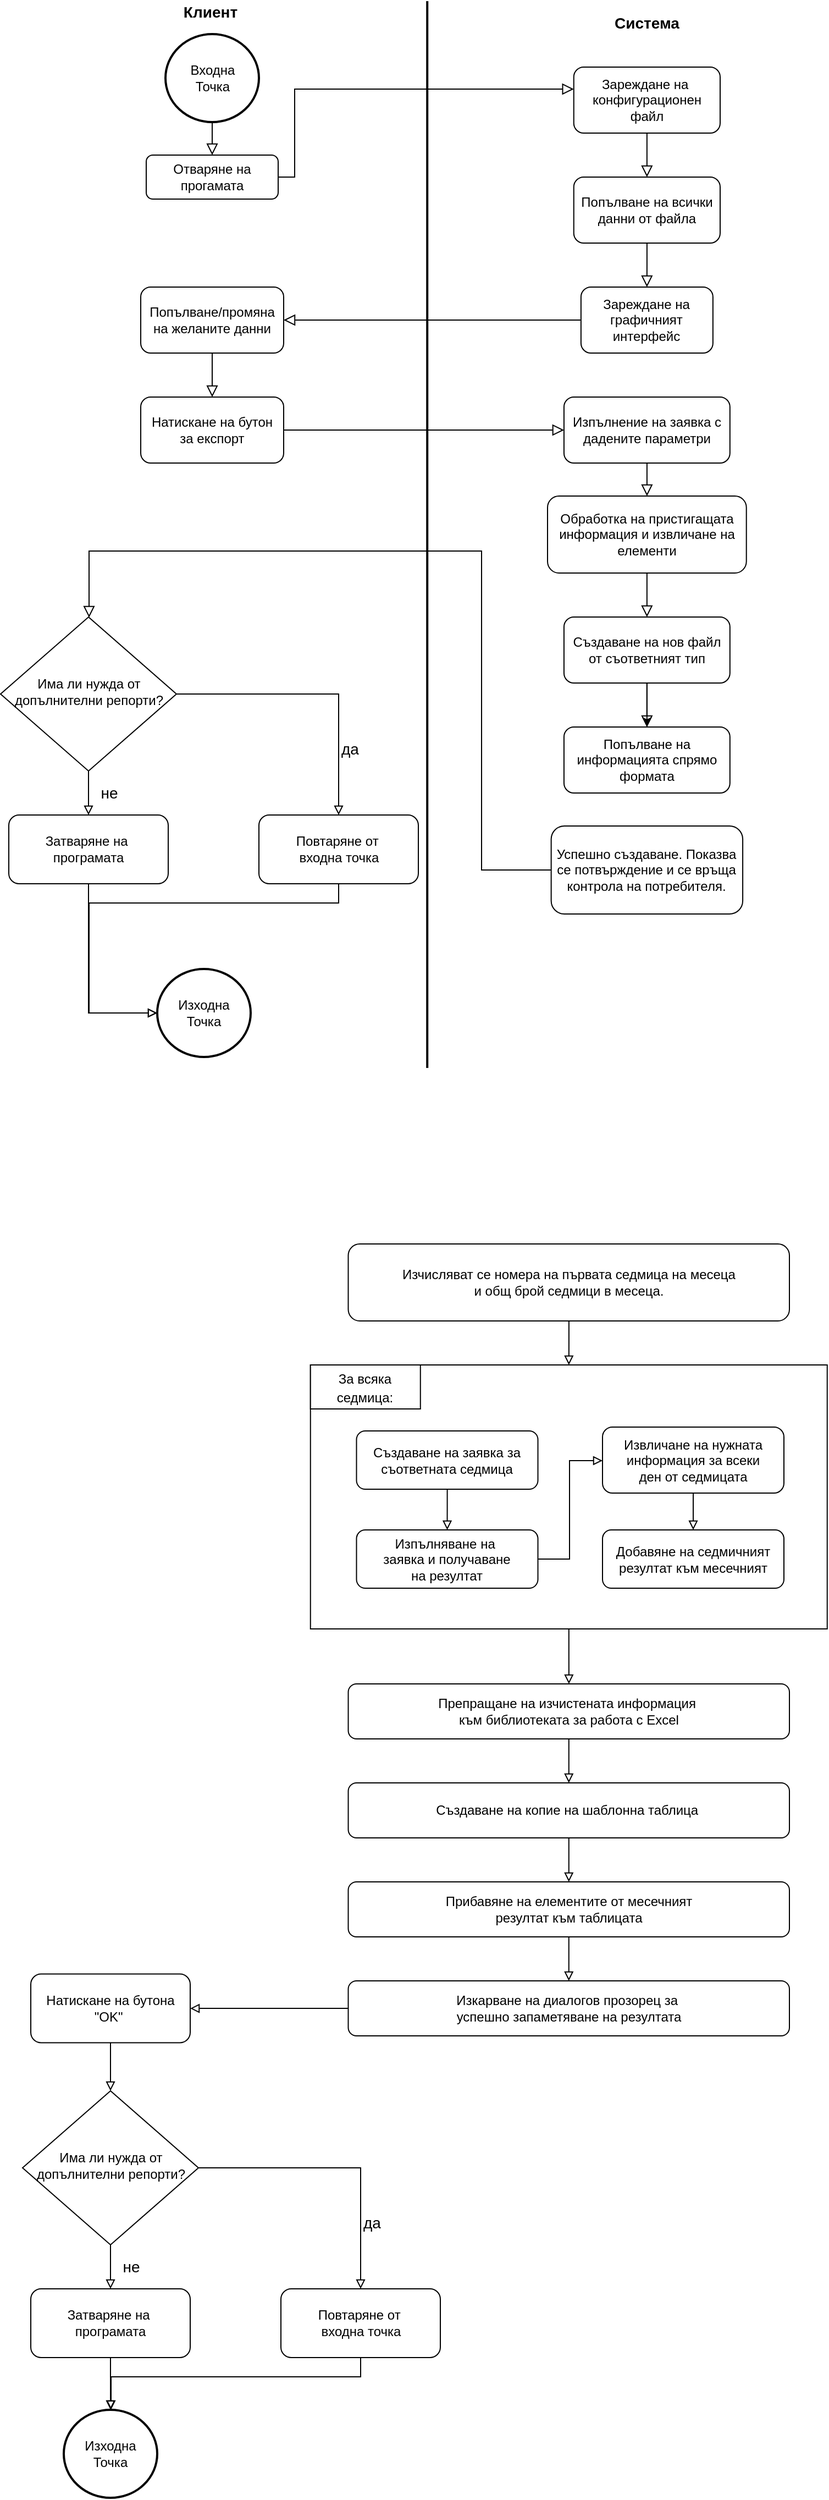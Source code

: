 <mxfile version="16.5.6" type="device"><diagram id="C5RBs43oDa-KdzZeNtuy" name="Page-1"><mxGraphModel dx="1117" dy="629" grid="1" gridSize="10" guides="1" tooltips="1" connect="1" arrows="1" fold="1" page="1" pageScale="1" pageWidth="827" pageHeight="1169" math="0" shadow="0"><root><mxCell id="WIyWlLk6GJQsqaUBKTNV-0"/><mxCell id="WIyWlLk6GJQsqaUBKTNV-1" parent="WIyWlLk6GJQsqaUBKTNV-0"/><mxCell id="Zt4qBcHFqbIiTB11ufBs-75" style="edgeStyle=orthogonalEdgeStyle;rounded=0;orthogonalLoop=1;jettySize=auto;html=1;endArrow=block;endFill=0;fontSize=14;" parent="WIyWlLk6GJQsqaUBKTNV-1" source="Zt4qBcHFqbIiTB11ufBs-56" target="Zt4qBcHFqbIiTB11ufBs-73" edge="1"><mxGeometry relative="1" as="geometry"/></mxCell><mxCell id="Zt4qBcHFqbIiTB11ufBs-56" value="" style="rounded=0;whiteSpace=wrap;html=1;fontSize=14;" parent="WIyWlLk6GJQsqaUBKTNV-1" vertex="1"><mxGeometry x="314.38" y="1250" width="470" height="240" as="geometry"/></mxCell><mxCell id="Zt4qBcHFqbIiTB11ufBs-57" value="&lt;font style=&quot;font-size: 12px&quot;&gt;За всяка&lt;br&gt;седмица:&lt;/font&gt;" style="rounded=0;whiteSpace=wrap;html=1;fontSize=14;" parent="WIyWlLk6GJQsqaUBKTNV-1" vertex="1"><mxGeometry x="314.38" y="1250" width="100" height="40" as="geometry"/></mxCell><mxCell id="WIyWlLk6GJQsqaUBKTNV-2" value="" style="rounded=0;html=1;jettySize=auto;orthogonalLoop=1;fontSize=11;endArrow=block;endFill=0;endSize=8;strokeWidth=1;shadow=0;labelBackgroundColor=none;edgeStyle=orthogonalEdgeStyle;" parent="WIyWlLk6GJQsqaUBKTNV-1" source="Zt4qBcHFqbIiTB11ufBs-0" target="WIyWlLk6GJQsqaUBKTNV-3" edge="1"><mxGeometry relative="1" as="geometry"><mxPoint x="335" y="90" as="targetPoint"/></mxGeometry></mxCell><mxCell id="WIyWlLk6GJQsqaUBKTNV-3" value="Отваряне на прогамата" style="rounded=1;whiteSpace=wrap;html=1;fontSize=12;glass=0;strokeWidth=1;shadow=0;" parent="WIyWlLk6GJQsqaUBKTNV-1" vertex="1"><mxGeometry x="165" y="150" width="120" height="40" as="geometry"/></mxCell><mxCell id="Zt4qBcHFqbIiTB11ufBs-1" value="" style="rounded=0;html=1;jettySize=auto;orthogonalLoop=1;fontSize=11;endArrow=block;endFill=0;endSize=8;strokeWidth=1;shadow=0;labelBackgroundColor=none;edgeStyle=orthogonalEdgeStyle;" parent="WIyWlLk6GJQsqaUBKTNV-1" source="WIyWlLk6GJQsqaUBKTNV-3" target="Zt4qBcHFqbIiTB11ufBs-14" edge="1"><mxGeometry relative="1" as="geometry"><mxPoint x="-193.75" y="370" as="sourcePoint"/><mxPoint x="-83.75" y="370" as="targetPoint"/><Array as="points"><mxPoint x="300" y="170"/><mxPoint x="300" y="90"/></Array></mxGeometry></mxCell><mxCell id="Zt4qBcHFqbIiTB11ufBs-2" value="&lt;p class=&quot;MsoNormal&quot;&gt;&lt;span lang=&quot;BG&quot;&gt;Зареждане на&lt;br/&gt;графичният интерфейс&lt;/span&gt;&lt;/p&gt;" style="rounded=1;whiteSpace=wrap;html=1;fontSize=12;glass=0;strokeWidth=1;shadow=0;" parent="WIyWlLk6GJQsqaUBKTNV-1" vertex="1"><mxGeometry x="560.43" y="270" width="120" height="60" as="geometry"/></mxCell><mxCell id="Zt4qBcHFqbIiTB11ufBs-0" value="Входна&lt;br&gt;Точка" style="strokeWidth=2;html=1;shape=mxgraph.flowchart.start_2;whiteSpace=wrap;" parent="WIyWlLk6GJQsqaUBKTNV-1" vertex="1"><mxGeometry x="182.5" y="40" width="85" height="80" as="geometry"/></mxCell><mxCell id="Zt4qBcHFqbIiTB11ufBs-5" value="" style="line;strokeWidth=2;direction=south;html=1;" parent="WIyWlLk6GJQsqaUBKTNV-1" vertex="1"><mxGeometry x="414.38" y="10" width="12.44" height="970" as="geometry"/></mxCell><mxCell id="Zt4qBcHFqbIiTB11ufBs-6" value="Клиент" style="text;html=1;align=center;verticalAlign=middle;resizable=0;points=[];autosize=1;fontSize=14;fontStyle=1" parent="WIyWlLk6GJQsqaUBKTNV-1" vertex="1"><mxGeometry x="192.5" y="10" width="60" height="20" as="geometry"/></mxCell><mxCell id="Zt4qBcHFqbIiTB11ufBs-7" value="Система" style="text;html=1;align=center;verticalAlign=middle;resizable=0;points=[];autosize=1;fontStyle=1;fontSize=14;" parent="WIyWlLk6GJQsqaUBKTNV-1" vertex="1"><mxGeometry x="585.43" y="20" width="70" height="20" as="geometry"/></mxCell><mxCell id="Zt4qBcHFqbIiTB11ufBs-14" value="Зареждане на&amp;nbsp;&lt;br&gt;конфигурационен &lt;br&gt;файл" style="rounded=1;whiteSpace=wrap;html=1;fontSize=12;glass=0;strokeWidth=1;shadow=0;" parent="WIyWlLk6GJQsqaUBKTNV-1" vertex="1"><mxGeometry x="553.87" y="70" width="133.12" height="60" as="geometry"/></mxCell><mxCell id="Zt4qBcHFqbIiTB11ufBs-58" style="edgeStyle=orthogonalEdgeStyle;rounded=0;orthogonalLoop=1;jettySize=auto;html=1;endArrow=block;endFill=0;fontSize=14;" parent="WIyWlLk6GJQsqaUBKTNV-1" source="Zt4qBcHFqbIiTB11ufBs-46" target="Zt4qBcHFqbIiTB11ufBs-56" edge="1"><mxGeometry relative="1" as="geometry"/></mxCell><mxCell id="Zt4qBcHFqbIiTB11ufBs-46" value="&lt;p class=&quot;MsoNormal&quot;&gt;&lt;span lang=&quot;BG&quot;&gt;Изчисляват се номера на първата седмица на месеца &lt;br&gt;и общ брой седмици в месеца.&lt;/span&gt;&lt;/p&gt;" style="rounded=1;whiteSpace=wrap;html=1;fontSize=12;glass=0;strokeWidth=1;shadow=0;" parent="WIyWlLk6GJQsqaUBKTNV-1" vertex="1"><mxGeometry x="348.75" y="1140" width="401.25" height="70" as="geometry"/></mxCell><mxCell id="Zt4qBcHFqbIiTB11ufBs-60" style="edgeStyle=orthogonalEdgeStyle;rounded=0;orthogonalLoop=1;jettySize=auto;html=1;entryX=0.5;entryY=0;entryDx=0;entryDy=0;endArrow=block;endFill=0;fontSize=14;" parent="WIyWlLk6GJQsqaUBKTNV-1" source="Zt4qBcHFqbIiTB11ufBs-59" target="Zt4qBcHFqbIiTB11ufBs-61" edge="1"><mxGeometry relative="1" as="geometry"/></mxCell><mxCell id="Zt4qBcHFqbIiTB11ufBs-59" value="Създаване на заявка за съответната седмица" style="rounded=1;whiteSpace=wrap;html=1;fontSize=12;glass=0;strokeWidth=1;shadow=0;" parent="WIyWlLk6GJQsqaUBKTNV-1" vertex="1"><mxGeometry x="356.25" y="1310" width="165" height="53" as="geometry"/></mxCell><mxCell id="Zt4qBcHFqbIiTB11ufBs-63" style="edgeStyle=orthogonalEdgeStyle;rounded=0;orthogonalLoop=1;jettySize=auto;html=1;endArrow=block;endFill=0;fontSize=14;" parent="WIyWlLk6GJQsqaUBKTNV-1" source="Zt4qBcHFqbIiTB11ufBs-61" target="Zt4qBcHFqbIiTB11ufBs-62" edge="1"><mxGeometry relative="1" as="geometry"><Array as="points"><mxPoint x="550" y="1427"/><mxPoint x="550" y="1337"/></Array></mxGeometry></mxCell><mxCell id="Zt4qBcHFqbIiTB11ufBs-61" value="Изпълняване на&amp;nbsp;&lt;br&gt;заявка и получаване&lt;br&gt;на резултат" style="rounded=1;whiteSpace=wrap;html=1;fontSize=12;glass=0;strokeWidth=1;shadow=0;" parent="WIyWlLk6GJQsqaUBKTNV-1" vertex="1"><mxGeometry x="356.25" y="1400" width="165" height="53" as="geometry"/></mxCell><mxCell id="Zt4qBcHFqbIiTB11ufBs-72" style="edgeStyle=orthogonalEdgeStyle;rounded=0;orthogonalLoop=1;jettySize=auto;html=1;endArrow=block;endFill=0;fontSize=14;" parent="WIyWlLk6GJQsqaUBKTNV-1" source="Zt4qBcHFqbIiTB11ufBs-62" target="Zt4qBcHFqbIiTB11ufBs-64" edge="1"><mxGeometry relative="1" as="geometry"/></mxCell><mxCell id="Zt4qBcHFqbIiTB11ufBs-62" value="Извличане на нужната информация за всеки&lt;br&gt;ден от седмицата" style="rounded=1;whiteSpace=wrap;html=1;fontSize=12;glass=0;strokeWidth=1;shadow=0;" parent="WIyWlLk6GJQsqaUBKTNV-1" vertex="1"><mxGeometry x="580" y="1306.5" width="165" height="60" as="geometry"/></mxCell><mxCell id="Zt4qBcHFqbIiTB11ufBs-64" value="Добавяне на седмичният резултат към месечният" style="rounded=1;whiteSpace=wrap;html=1;fontSize=12;glass=0;strokeWidth=1;shadow=0;" parent="WIyWlLk6GJQsqaUBKTNV-1" vertex="1"><mxGeometry x="580" y="1400" width="165" height="53" as="geometry"/></mxCell><mxCell id="Zt4qBcHFqbIiTB11ufBs-79" style="edgeStyle=orthogonalEdgeStyle;rounded=0;orthogonalLoop=1;jettySize=auto;html=1;endArrow=block;endFill=0;fontSize=14;" parent="WIyWlLk6GJQsqaUBKTNV-1" source="Zt4qBcHFqbIiTB11ufBs-73" target="Zt4qBcHFqbIiTB11ufBs-77" edge="1"><mxGeometry relative="1" as="geometry"/></mxCell><mxCell id="Zt4qBcHFqbIiTB11ufBs-73" value="&lt;p class=&quot;MsoNormal&quot;&gt;Препращане на изчистената информация&amp;nbsp;&lt;br&gt;&lt;span&gt;към библиотеката за работа с Excel&lt;/span&gt;&lt;/p&gt;" style="rounded=1;whiteSpace=wrap;html=1;fontSize=12;glass=0;strokeWidth=1;shadow=0;" parent="WIyWlLk6GJQsqaUBKTNV-1" vertex="1"><mxGeometry x="348.76" y="1540" width="401.25" height="50" as="geometry"/></mxCell><mxCell id="Zt4qBcHFqbIiTB11ufBs-80" style="edgeStyle=orthogonalEdgeStyle;rounded=0;orthogonalLoop=1;jettySize=auto;html=1;endArrow=block;endFill=0;fontSize=14;" parent="WIyWlLk6GJQsqaUBKTNV-1" source="Zt4qBcHFqbIiTB11ufBs-77" target="Zt4qBcHFqbIiTB11ufBs-78" edge="1"><mxGeometry relative="1" as="geometry"/></mxCell><mxCell id="Zt4qBcHFqbIiTB11ufBs-77" value="&lt;p class=&quot;MsoNormal&quot;&gt;Създаване на копие на шаблонна таблица&amp;nbsp;&lt;/p&gt;" style="rounded=1;whiteSpace=wrap;html=1;fontSize=12;glass=0;strokeWidth=1;shadow=0;" parent="WIyWlLk6GJQsqaUBKTNV-1" vertex="1"><mxGeometry x="348.76" y="1630" width="401.25" height="50" as="geometry"/></mxCell><mxCell id="Zt4qBcHFqbIiTB11ufBs-83" style="edgeStyle=orthogonalEdgeStyle;rounded=0;orthogonalLoop=1;jettySize=auto;html=1;endArrow=block;endFill=0;fontSize=14;" parent="WIyWlLk6GJQsqaUBKTNV-1" source="Zt4qBcHFqbIiTB11ufBs-78" target="Zt4qBcHFqbIiTB11ufBs-82" edge="1"><mxGeometry relative="1" as="geometry"/></mxCell><mxCell id="Zt4qBcHFqbIiTB11ufBs-78" value="&lt;p class=&quot;MsoNormal&quot;&gt;Прибавяне на елементите от месечният &lt;br&gt;резултат към таблицата&lt;/p&gt;" style="rounded=1;whiteSpace=wrap;html=1;fontSize=12;glass=0;strokeWidth=1;shadow=0;" parent="WIyWlLk6GJQsqaUBKTNV-1" vertex="1"><mxGeometry x="348.75" y="1720" width="401.25" height="50" as="geometry"/></mxCell><mxCell id="Zt4qBcHFqbIiTB11ufBs-82" value="&lt;p class=&quot;MsoNormal&quot;&gt;Изкарване на диалогов прозорец за&amp;nbsp;&lt;br&gt;&lt;span&gt;успешно запаметяване на резултата&lt;/span&gt;&lt;/p&gt;" style="rounded=1;whiteSpace=wrap;html=1;fontSize=12;glass=0;strokeWidth=1;shadow=0;" parent="WIyWlLk6GJQsqaUBKTNV-1" vertex="1"><mxGeometry x="348.75" y="1810" width="401.25" height="50" as="geometry"/></mxCell><mxCell id="Zt4qBcHFqbIiTB11ufBs-88" style="edgeStyle=orthogonalEdgeStyle;rounded=0;orthogonalLoop=1;jettySize=auto;html=1;endArrow=block;endFill=0;fontSize=14;" parent="WIyWlLk6GJQsqaUBKTNV-1" source="Zt4qBcHFqbIiTB11ufBs-85" target="Zt4qBcHFqbIiTB11ufBs-89" edge="1"><mxGeometry relative="1" as="geometry"><mxPoint x="132.5" y="1910" as="targetPoint"/></mxGeometry></mxCell><mxCell id="Zt4qBcHFqbIiTB11ufBs-85" value="&lt;p class=&quot;MsoNormal&quot;&gt;Натискане на бутона&lt;br&gt;&lt;span&gt;&quot;OK&quot;&amp;nbsp;&lt;/span&gt;&lt;/p&gt;" style="rounded=1;whiteSpace=wrap;html=1;fontSize=12;glass=0;strokeWidth=1;shadow=0;direction=south;" parent="WIyWlLk6GJQsqaUBKTNV-1" vertex="1"><mxGeometry x="60" y="1803.75" width="145" height="62.5" as="geometry"/></mxCell><mxCell id="Zt4qBcHFqbIiTB11ufBs-86" style="edgeStyle=orthogonalEdgeStyle;rounded=0;orthogonalLoop=1;jettySize=auto;html=1;endArrow=block;endFill=0;fontSize=14;" parent="WIyWlLk6GJQsqaUBKTNV-1" source="Zt4qBcHFqbIiTB11ufBs-82" target="Zt4qBcHFqbIiTB11ufBs-85" edge="1"><mxGeometry relative="1" as="geometry"><mxPoint x="210" y="1835" as="targetPoint"/><mxPoint x="348.75" y="1835" as="sourcePoint"/></mxGeometry></mxCell><mxCell id="Zt4qBcHFqbIiTB11ufBs-94" value="не" style="edgeStyle=orthogonalEdgeStyle;rounded=0;orthogonalLoop=1;jettySize=auto;html=1;endArrow=block;endFill=0;fontSize=14;" parent="WIyWlLk6GJQsqaUBKTNV-1" source="Zt4qBcHFqbIiTB11ufBs-89" target="Zt4qBcHFqbIiTB11ufBs-93" edge="1"><mxGeometry y="18" relative="1" as="geometry"><mxPoint as="offset"/></mxGeometry></mxCell><mxCell id="Zt4qBcHFqbIiTB11ufBs-97" style="edgeStyle=orthogonalEdgeStyle;rounded=0;orthogonalLoop=1;jettySize=auto;html=1;endArrow=block;endFill=0;fontSize=14;" parent="WIyWlLk6GJQsqaUBKTNV-1" source="Zt4qBcHFqbIiTB11ufBs-89" target="Zt4qBcHFqbIiTB11ufBs-96" edge="1"><mxGeometry relative="1" as="geometry"/></mxCell><mxCell id="Zt4qBcHFqbIiTB11ufBs-98" value="да" style="edgeLabel;html=1;align=center;verticalAlign=middle;resizable=0;points=[];fontSize=14;" parent="Zt4qBcHFqbIiTB11ufBs-97" vertex="1" connectable="0"><mxGeometry x="-0.295" y="-4" relative="1" as="geometry"><mxPoint x="66.5" y="46" as="offset"/></mxGeometry></mxCell><mxCell id="Zt4qBcHFqbIiTB11ufBs-89" value="Има ли нужда от допълнителни репорти?" style="rhombus;whiteSpace=wrap;html=1;shadow=0;fontFamily=Helvetica;fontSize=12;align=center;strokeWidth=1;spacing=6;spacingTop=-4;" parent="WIyWlLk6GJQsqaUBKTNV-1" vertex="1"><mxGeometry x="52.5" y="1910" width="160" height="140" as="geometry"/></mxCell><mxCell id="Zt4qBcHFqbIiTB11ufBs-91" value="Изходна&lt;br&gt;Точка" style="strokeWidth=2;html=1;shape=mxgraph.flowchart.start_2;whiteSpace=wrap;" parent="WIyWlLk6GJQsqaUBKTNV-1" vertex="1"><mxGeometry x="90" y="2200" width="85" height="80" as="geometry"/></mxCell><mxCell id="Zt4qBcHFqbIiTB11ufBs-95" style="edgeStyle=orthogonalEdgeStyle;rounded=0;orthogonalLoop=1;jettySize=auto;html=1;endArrow=block;endFill=0;fontSize=14;" parent="WIyWlLk6GJQsqaUBKTNV-1" source="Zt4qBcHFqbIiTB11ufBs-93" target="Zt4qBcHFqbIiTB11ufBs-91" edge="1"><mxGeometry relative="1" as="geometry"/></mxCell><mxCell id="Zt4qBcHFqbIiTB11ufBs-93" value="&lt;p class=&quot;MsoNormal&quot;&gt;Затваряне на&amp;nbsp;&lt;br&gt;програмата&lt;/p&gt;" style="rounded=1;whiteSpace=wrap;html=1;fontSize=12;glass=0;strokeWidth=1;shadow=0;direction=south;" parent="WIyWlLk6GJQsqaUBKTNV-1" vertex="1"><mxGeometry x="60" y="2090" width="145" height="62.5" as="geometry"/></mxCell><mxCell id="Zt4qBcHFqbIiTB11ufBs-100" style="edgeStyle=orthogonalEdgeStyle;rounded=0;orthogonalLoop=1;jettySize=auto;html=1;endArrow=block;endFill=0;fontSize=14;" parent="WIyWlLk6GJQsqaUBKTNV-1" source="Zt4qBcHFqbIiTB11ufBs-96" target="Zt4qBcHFqbIiTB11ufBs-91" edge="1"><mxGeometry relative="1" as="geometry"><Array as="points"><mxPoint x="360" y="2170"/><mxPoint x="133" y="2170"/></Array></mxGeometry></mxCell><mxCell id="Zt4qBcHFqbIiTB11ufBs-96" value="&lt;p class=&quot;MsoNormal&quot;&gt;Повтаряне от&amp;nbsp;&lt;br&gt;входна точка&lt;/p&gt;" style="rounded=1;whiteSpace=wrap;html=1;fontSize=12;glass=0;strokeWidth=1;shadow=0;direction=south;" parent="WIyWlLk6GJQsqaUBKTNV-1" vertex="1"><mxGeometry x="287.5" y="2090" width="145" height="62.5" as="geometry"/></mxCell><mxCell id="9SlrAG6uUUP6hS10DOSV-0" value="Попълване на всички данни от файла" style="rounded=1;whiteSpace=wrap;html=1;fontSize=12;glass=0;strokeWidth=1;shadow=0;" vertex="1" parent="WIyWlLk6GJQsqaUBKTNV-1"><mxGeometry x="553.87" y="170" width="133.12" height="60" as="geometry"/></mxCell><mxCell id="9SlrAG6uUUP6hS10DOSV-8" value="" style="rounded=0;html=1;jettySize=auto;orthogonalLoop=1;fontSize=11;endArrow=block;endFill=0;endSize=8;strokeWidth=1;shadow=0;labelBackgroundColor=none;edgeStyle=orthogonalEdgeStyle;" edge="1" parent="WIyWlLk6GJQsqaUBKTNV-1" source="Zt4qBcHFqbIiTB11ufBs-14" target="9SlrAG6uUUP6hS10DOSV-0"><mxGeometry relative="1" as="geometry"><mxPoint x="339.18" y="160" as="targetPoint"/><mxPoint x="339.18" y="130" as="sourcePoint"/></mxGeometry></mxCell><mxCell id="9SlrAG6uUUP6hS10DOSV-9" value="" style="rounded=0;html=1;jettySize=auto;orthogonalLoop=1;fontSize=11;endArrow=block;endFill=0;endSize=8;strokeWidth=1;shadow=0;labelBackgroundColor=none;edgeStyle=orthogonalEdgeStyle;" edge="1" parent="WIyWlLk6GJQsqaUBKTNV-1" source="9SlrAG6uUUP6hS10DOSV-0" target="Zt4qBcHFqbIiTB11ufBs-2"><mxGeometry relative="1" as="geometry"><mxPoint x="349.18" y="170" as="targetPoint"/><mxPoint x="349.18" y="140" as="sourcePoint"/></mxGeometry></mxCell><mxCell id="9SlrAG6uUUP6hS10DOSV-10" value="&lt;p class=&quot;MsoNormal&quot;&gt;Попълване/промяна на желаните данни&lt;/p&gt;" style="rounded=1;whiteSpace=wrap;html=1;fontSize=12;glass=0;strokeWidth=1;shadow=0;" vertex="1" parent="WIyWlLk6GJQsqaUBKTNV-1"><mxGeometry x="160" y="270" width="130" height="60" as="geometry"/></mxCell><mxCell id="9SlrAG6uUUP6hS10DOSV-11" value="" style="rounded=0;html=1;jettySize=auto;orthogonalLoop=1;fontSize=11;endArrow=block;endFill=0;endSize=8;strokeWidth=1;shadow=0;labelBackgroundColor=none;edgeStyle=orthogonalEdgeStyle;" edge="1" parent="WIyWlLk6GJQsqaUBKTNV-1" source="Zt4qBcHFqbIiTB11ufBs-2" target="9SlrAG6uUUP6hS10DOSV-10"><mxGeometry relative="1" as="geometry"><mxPoint x="441.3" y="280" as="targetPoint"/><mxPoint x="441.3" y="240" as="sourcePoint"/></mxGeometry></mxCell><mxCell id="9SlrAG6uUUP6hS10DOSV-13" value="&lt;p class=&quot;MsoNormal&quot;&gt;Натискане на бутон &lt;br&gt;за експорт&lt;/p&gt;" style="rounded=1;whiteSpace=wrap;html=1;fontSize=12;glass=0;strokeWidth=1;shadow=0;" vertex="1" parent="WIyWlLk6GJQsqaUBKTNV-1"><mxGeometry x="160" y="370" width="130" height="60" as="geometry"/></mxCell><mxCell id="9SlrAG6uUUP6hS10DOSV-15" value="&lt;p class=&quot;MsoNormal&quot;&gt;Изпълнение на заявка с дадените параметри&lt;/p&gt;" style="rounded=1;whiteSpace=wrap;html=1;fontSize=12;glass=0;strokeWidth=1;shadow=0;" vertex="1" parent="WIyWlLk6GJQsqaUBKTNV-1"><mxGeometry x="544.96" y="370" width="150.94" height="60" as="geometry"/></mxCell><mxCell id="9SlrAG6uUUP6hS10DOSV-16" value="&lt;p class=&quot;MsoNormal&quot;&gt;Обработка на пристигащата информация и извличане на елементи&lt;/p&gt;" style="rounded=1;whiteSpace=wrap;html=1;fontSize=12;glass=0;strokeWidth=1;shadow=0;" vertex="1" parent="WIyWlLk6GJQsqaUBKTNV-1"><mxGeometry x="530" y="460" width="180.86" height="70" as="geometry"/></mxCell><mxCell id="9SlrAG6uUUP6hS10DOSV-37" value="" style="edgeStyle=orthogonalEdgeStyle;rounded=0;orthogonalLoop=1;jettySize=auto;html=1;" edge="1" parent="WIyWlLk6GJQsqaUBKTNV-1" source="9SlrAG6uUUP6hS10DOSV-17" target="9SlrAG6uUUP6hS10DOSV-18"><mxGeometry relative="1" as="geometry"/></mxCell><mxCell id="9SlrAG6uUUP6hS10DOSV-17" value="&lt;p class=&quot;MsoNormal&quot;&gt;Създаване на нов файл от съответният тип&lt;/p&gt;" style="rounded=1;whiteSpace=wrap;html=1;fontSize=12;glass=0;strokeWidth=1;shadow=0;" vertex="1" parent="WIyWlLk6GJQsqaUBKTNV-1"><mxGeometry x="544.96" y="570" width="150.94" height="60" as="geometry"/></mxCell><mxCell id="9SlrAG6uUUP6hS10DOSV-18" value="&lt;p class=&quot;MsoNormal&quot;&gt;Попълване на информацията спрямо формата&lt;/p&gt;" style="rounded=1;whiteSpace=wrap;html=1;fontSize=12;glass=0;strokeWidth=1;shadow=0;" vertex="1" parent="WIyWlLk6GJQsqaUBKTNV-1"><mxGeometry x="544.96" y="670" width="150.94" height="60" as="geometry"/></mxCell><mxCell id="9SlrAG6uUUP6hS10DOSV-19" value="&lt;p class=&quot;MsoNormal&quot;&gt;Успешно създаване. Показва се потвърждение и се връща контрола на потребителя.&lt;/p&gt;" style="rounded=1;whiteSpace=wrap;html=1;fontSize=12;glass=0;strokeWidth=1;shadow=0;" vertex="1" parent="WIyWlLk6GJQsqaUBKTNV-1"><mxGeometry x="533.32" y="760" width="174.22" height="80" as="geometry"/></mxCell><mxCell id="9SlrAG6uUUP6hS10DOSV-22" value="не" style="edgeStyle=orthogonalEdgeStyle;rounded=0;orthogonalLoop=1;jettySize=auto;html=1;endArrow=block;endFill=0;fontSize=14;" edge="1" parent="WIyWlLk6GJQsqaUBKTNV-1" source="9SlrAG6uUUP6hS10DOSV-25" target="9SlrAG6uUUP6hS10DOSV-28"><mxGeometry y="18" relative="1" as="geometry"><mxPoint as="offset"/></mxGeometry></mxCell><mxCell id="9SlrAG6uUUP6hS10DOSV-23" style="edgeStyle=orthogonalEdgeStyle;rounded=0;orthogonalLoop=1;jettySize=auto;html=1;endArrow=block;endFill=0;fontSize=14;" edge="1" parent="WIyWlLk6GJQsqaUBKTNV-1" source="9SlrAG6uUUP6hS10DOSV-25" target="9SlrAG6uUUP6hS10DOSV-30"><mxGeometry relative="1" as="geometry"/></mxCell><mxCell id="9SlrAG6uUUP6hS10DOSV-24" value="да" style="edgeLabel;html=1;align=center;verticalAlign=middle;resizable=0;points=[];fontSize=14;" vertex="1" connectable="0" parent="9SlrAG6uUUP6hS10DOSV-23"><mxGeometry x="-0.295" y="-4" relative="1" as="geometry"><mxPoint x="66.5" y="46" as="offset"/></mxGeometry></mxCell><mxCell id="9SlrAG6uUUP6hS10DOSV-25" value="Има ли нужда от допълнителни репорти?" style="rhombus;whiteSpace=wrap;html=1;shadow=0;fontFamily=Helvetica;fontSize=12;align=center;strokeWidth=1;spacing=6;spacingTop=-4;" vertex="1" parent="WIyWlLk6GJQsqaUBKTNV-1"><mxGeometry x="32.5" y="570" width="160" height="140" as="geometry"/></mxCell><mxCell id="9SlrAG6uUUP6hS10DOSV-26" value="Изходна&lt;br&gt;Точка" style="strokeWidth=2;html=1;shape=mxgraph.flowchart.start_2;whiteSpace=wrap;" vertex="1" parent="WIyWlLk6GJQsqaUBKTNV-1"><mxGeometry x="175" y="890" width="85" height="80" as="geometry"/></mxCell><mxCell id="9SlrAG6uUUP6hS10DOSV-27" style="edgeStyle=orthogonalEdgeStyle;rounded=0;orthogonalLoop=1;jettySize=auto;html=1;endArrow=block;endFill=0;fontSize=14;" edge="1" parent="WIyWlLk6GJQsqaUBKTNV-1" source="9SlrAG6uUUP6hS10DOSV-28" target="9SlrAG6uUUP6hS10DOSV-26"><mxGeometry relative="1" as="geometry"><Array as="points"><mxPoint x="113" y="930"/></Array></mxGeometry></mxCell><mxCell id="9SlrAG6uUUP6hS10DOSV-28" value="&lt;p class=&quot;MsoNormal&quot;&gt;Затваряне на&amp;nbsp;&lt;br&gt;програмата&lt;/p&gt;" style="rounded=1;whiteSpace=wrap;html=1;fontSize=12;glass=0;strokeWidth=1;shadow=0;direction=south;" vertex="1" parent="WIyWlLk6GJQsqaUBKTNV-1"><mxGeometry x="40" y="750" width="145" height="62.5" as="geometry"/></mxCell><mxCell id="9SlrAG6uUUP6hS10DOSV-29" style="edgeStyle=orthogonalEdgeStyle;rounded=0;orthogonalLoop=1;jettySize=auto;html=1;endArrow=block;endFill=0;fontSize=14;" edge="1" parent="WIyWlLk6GJQsqaUBKTNV-1" source="9SlrAG6uUUP6hS10DOSV-30" target="9SlrAG6uUUP6hS10DOSV-26"><mxGeometry relative="1" as="geometry"><Array as="points"><mxPoint x="340" y="830"/><mxPoint x="113" y="830"/></Array></mxGeometry></mxCell><mxCell id="9SlrAG6uUUP6hS10DOSV-30" value="&lt;p class=&quot;MsoNormal&quot;&gt;Повтаряне от&amp;nbsp;&lt;br&gt;входна точка&lt;/p&gt;" style="rounded=1;whiteSpace=wrap;html=1;fontSize=12;glass=0;strokeWidth=1;shadow=0;direction=south;" vertex="1" parent="WIyWlLk6GJQsqaUBKTNV-1"><mxGeometry x="267.5" y="750" width="145" height="62.5" as="geometry"/></mxCell><mxCell id="9SlrAG6uUUP6hS10DOSV-31" value="" style="rounded=0;html=1;jettySize=auto;orthogonalLoop=1;fontSize=11;endArrow=block;endFill=0;endSize=8;strokeWidth=1;shadow=0;labelBackgroundColor=none;edgeStyle=orthogonalEdgeStyle;" edge="1" parent="WIyWlLk6GJQsqaUBKTNV-1" source="9SlrAG6uUUP6hS10DOSV-10" target="9SlrAG6uUUP6hS10DOSV-13"><mxGeometry relative="1" as="geometry"><mxPoint x="300" y="310" as="targetPoint"/><mxPoint x="570.43" y="310" as="sourcePoint"/></mxGeometry></mxCell><mxCell id="9SlrAG6uUUP6hS10DOSV-32" value="" style="rounded=0;html=1;jettySize=auto;orthogonalLoop=1;fontSize=11;endArrow=block;endFill=0;endSize=8;strokeWidth=1;shadow=0;labelBackgroundColor=none;edgeStyle=orthogonalEdgeStyle;" edge="1" parent="WIyWlLk6GJQsqaUBKTNV-1" source="9SlrAG6uUUP6hS10DOSV-13" target="9SlrAG6uUUP6hS10DOSV-15"><mxGeometry relative="1" as="geometry"><mxPoint x="310" y="320" as="targetPoint"/><mxPoint x="580.43" y="320" as="sourcePoint"/></mxGeometry></mxCell><mxCell id="9SlrAG6uUUP6hS10DOSV-33" value="" style="rounded=0;html=1;jettySize=auto;orthogonalLoop=1;fontSize=11;endArrow=block;endFill=0;endSize=8;strokeWidth=1;shadow=0;labelBackgroundColor=none;edgeStyle=orthogonalEdgeStyle;" edge="1" parent="WIyWlLk6GJQsqaUBKTNV-1" source="9SlrAG6uUUP6hS10DOSV-15" target="9SlrAG6uUUP6hS10DOSV-16"><mxGeometry relative="1" as="geometry"><mxPoint x="235" y="380" as="targetPoint"/><mxPoint x="235" y="340" as="sourcePoint"/></mxGeometry></mxCell><mxCell id="9SlrAG6uUUP6hS10DOSV-34" value="" style="rounded=0;html=1;jettySize=auto;orthogonalLoop=1;fontSize=11;endArrow=block;endFill=0;endSize=8;strokeWidth=1;shadow=0;labelBackgroundColor=none;edgeStyle=orthogonalEdgeStyle;" edge="1" parent="WIyWlLk6GJQsqaUBKTNV-1" source="9SlrAG6uUUP6hS10DOSV-16" target="9SlrAG6uUUP6hS10DOSV-17"><mxGeometry relative="1" as="geometry"><mxPoint x="245" y="390" as="targetPoint"/><mxPoint x="245" y="350" as="sourcePoint"/></mxGeometry></mxCell><mxCell id="9SlrAG6uUUP6hS10DOSV-35" value="" style="rounded=0;html=1;jettySize=auto;orthogonalLoop=1;fontSize=11;endArrow=block;endFill=0;endSize=8;strokeWidth=1;shadow=0;labelBackgroundColor=none;edgeStyle=orthogonalEdgeStyle;" edge="1" parent="WIyWlLk6GJQsqaUBKTNV-1" source="9SlrAG6uUUP6hS10DOSV-17" target="9SlrAG6uUUP6hS10DOSV-18"><mxGeometry relative="1" as="geometry"><mxPoint x="255" y="400" as="targetPoint"/><mxPoint x="255" y="360" as="sourcePoint"/></mxGeometry></mxCell><mxCell id="9SlrAG6uUUP6hS10DOSV-36" value="" style="rounded=0;html=1;jettySize=auto;orthogonalLoop=1;fontSize=11;endArrow=block;endFill=0;endSize=8;strokeWidth=1;shadow=0;labelBackgroundColor=none;edgeStyle=orthogonalEdgeStyle;" edge="1" parent="WIyWlLk6GJQsqaUBKTNV-1" source="9SlrAG6uUUP6hS10DOSV-19" target="9SlrAG6uUUP6hS10DOSV-25"><mxGeometry relative="1" as="geometry"><mxPoint x="265" y="410" as="targetPoint"/><mxPoint x="265" y="370" as="sourcePoint"/><Array as="points"><mxPoint x="470" y="800"/><mxPoint x="470" y="510"/><mxPoint x="113" y="510"/></Array></mxGeometry></mxCell></root></mxGraphModel></diagram></mxfile>